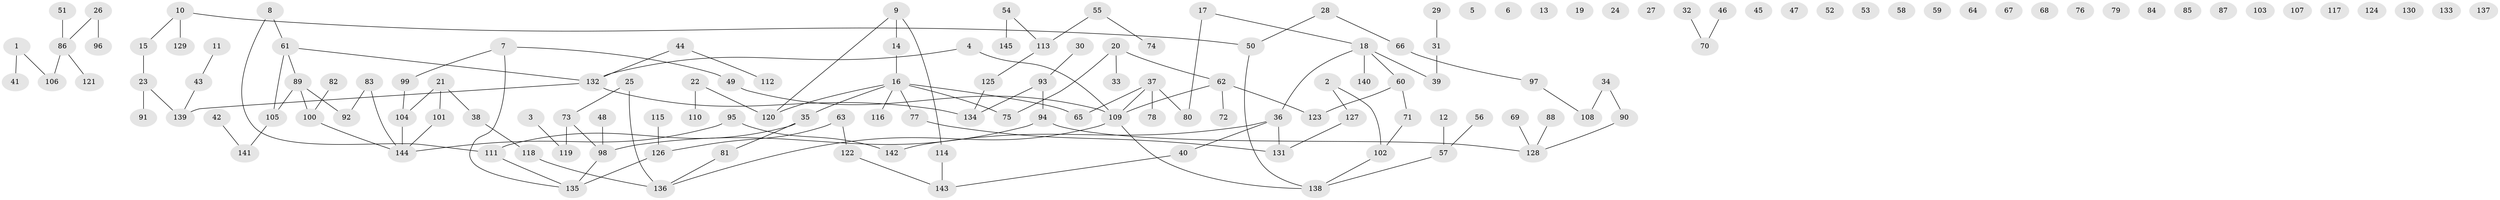 // coarse degree distribution, {4: 0.26666666666666666, 6: 0.06666666666666667, 5: 0.06666666666666667, 8: 0.06666666666666667, 3: 0.13333333333333333, 2: 0.2, 1: 0.2}
// Generated by graph-tools (version 1.1) at 2025/48/03/04/25 22:48:32]
// undirected, 145 vertices, 136 edges
graph export_dot {
  node [color=gray90,style=filled];
  1;
  2;
  3;
  4;
  5;
  6;
  7;
  8;
  9;
  10;
  11;
  12;
  13;
  14;
  15;
  16;
  17;
  18;
  19;
  20;
  21;
  22;
  23;
  24;
  25;
  26;
  27;
  28;
  29;
  30;
  31;
  32;
  33;
  34;
  35;
  36;
  37;
  38;
  39;
  40;
  41;
  42;
  43;
  44;
  45;
  46;
  47;
  48;
  49;
  50;
  51;
  52;
  53;
  54;
  55;
  56;
  57;
  58;
  59;
  60;
  61;
  62;
  63;
  64;
  65;
  66;
  67;
  68;
  69;
  70;
  71;
  72;
  73;
  74;
  75;
  76;
  77;
  78;
  79;
  80;
  81;
  82;
  83;
  84;
  85;
  86;
  87;
  88;
  89;
  90;
  91;
  92;
  93;
  94;
  95;
  96;
  97;
  98;
  99;
  100;
  101;
  102;
  103;
  104;
  105;
  106;
  107;
  108;
  109;
  110;
  111;
  112;
  113;
  114;
  115;
  116;
  117;
  118;
  119;
  120;
  121;
  122;
  123;
  124;
  125;
  126;
  127;
  128;
  129;
  130;
  131;
  132;
  133;
  134;
  135;
  136;
  137;
  138;
  139;
  140;
  141;
  142;
  143;
  144;
  145;
  1 -- 41;
  1 -- 106;
  2 -- 102;
  2 -- 127;
  3 -- 119;
  4 -- 109;
  4 -- 132;
  7 -- 49;
  7 -- 99;
  7 -- 135;
  8 -- 61;
  8 -- 111;
  9 -- 14;
  9 -- 114;
  9 -- 120;
  10 -- 15;
  10 -- 50;
  10 -- 129;
  11 -- 43;
  12 -- 57;
  14 -- 16;
  15 -- 23;
  16 -- 35;
  16 -- 65;
  16 -- 75;
  16 -- 77;
  16 -- 116;
  16 -- 120;
  17 -- 18;
  17 -- 80;
  18 -- 36;
  18 -- 39;
  18 -- 60;
  18 -- 140;
  20 -- 33;
  20 -- 62;
  20 -- 75;
  21 -- 38;
  21 -- 101;
  21 -- 104;
  22 -- 110;
  22 -- 120;
  23 -- 91;
  23 -- 139;
  25 -- 73;
  25 -- 136;
  26 -- 86;
  26 -- 96;
  28 -- 50;
  28 -- 66;
  29 -- 31;
  30 -- 93;
  31 -- 39;
  32 -- 70;
  34 -- 90;
  34 -- 108;
  35 -- 81;
  35 -- 111;
  36 -- 40;
  36 -- 131;
  36 -- 142;
  37 -- 65;
  37 -- 78;
  37 -- 80;
  37 -- 109;
  38 -- 118;
  40 -- 143;
  42 -- 141;
  43 -- 139;
  44 -- 112;
  44 -- 132;
  46 -- 70;
  48 -- 98;
  49 -- 109;
  50 -- 138;
  51 -- 86;
  54 -- 113;
  54 -- 145;
  55 -- 74;
  55 -- 113;
  56 -- 57;
  57 -- 138;
  60 -- 71;
  60 -- 123;
  61 -- 89;
  61 -- 105;
  61 -- 132;
  62 -- 72;
  62 -- 109;
  62 -- 123;
  63 -- 122;
  63 -- 126;
  66 -- 97;
  69 -- 128;
  71 -- 102;
  73 -- 98;
  73 -- 119;
  77 -- 131;
  81 -- 136;
  82 -- 100;
  83 -- 92;
  83 -- 144;
  86 -- 106;
  86 -- 121;
  88 -- 128;
  89 -- 92;
  89 -- 100;
  89 -- 105;
  90 -- 128;
  93 -- 94;
  93 -- 134;
  94 -- 98;
  94 -- 128;
  95 -- 142;
  95 -- 144;
  97 -- 108;
  98 -- 135;
  99 -- 104;
  100 -- 144;
  101 -- 144;
  102 -- 138;
  104 -- 144;
  105 -- 141;
  109 -- 136;
  109 -- 138;
  111 -- 135;
  113 -- 125;
  114 -- 143;
  115 -- 126;
  118 -- 136;
  122 -- 143;
  125 -- 134;
  126 -- 135;
  127 -- 131;
  132 -- 134;
  132 -- 139;
}
